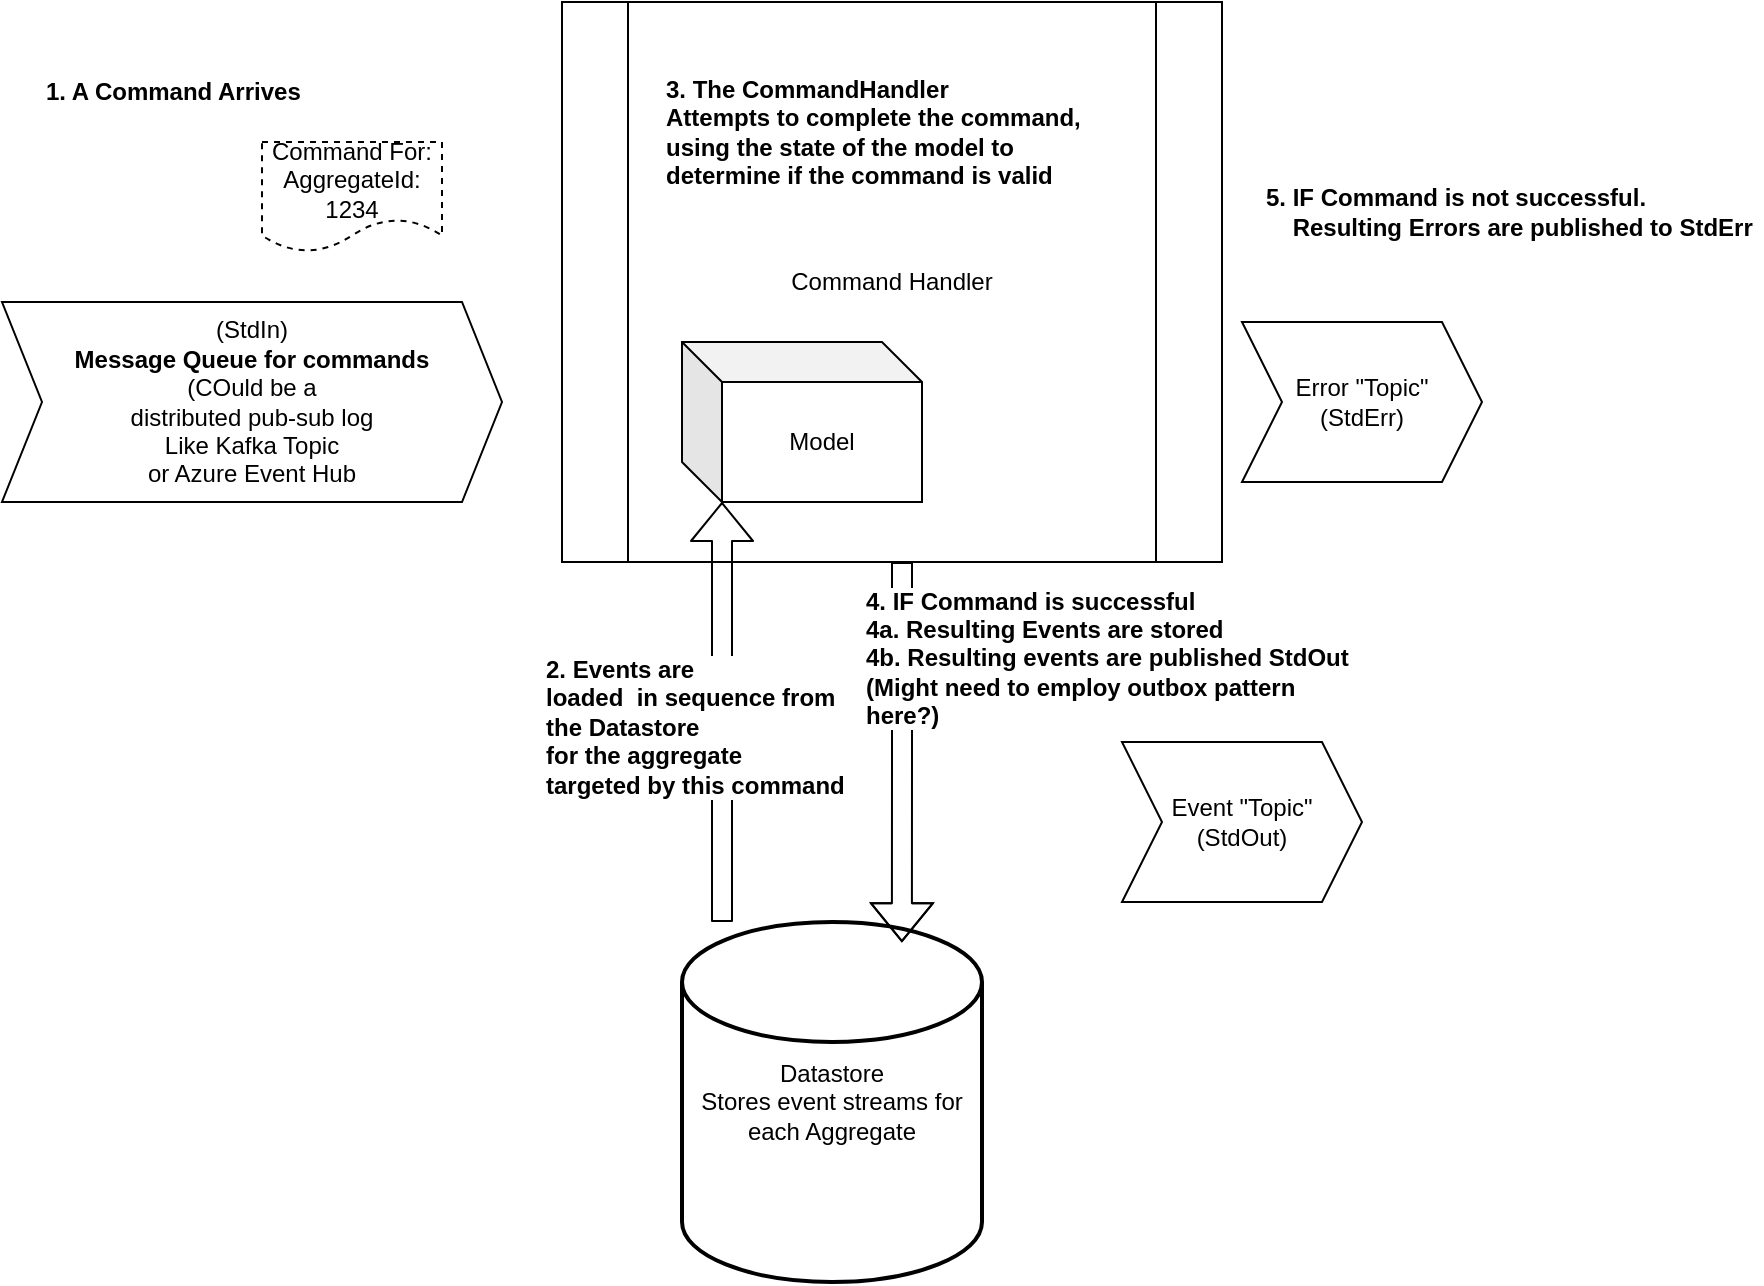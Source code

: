 <mxfile version="13.7.7" type="github">
  <diagram id="HmRcTPKVyqjC_0KcETTQ" name="Page-1">
    <mxGraphModel dx="1038" dy="688" grid="1" gridSize="10" guides="1" tooltips="1" connect="1" arrows="1" fold="1" page="1" pageScale="1" pageWidth="1100" pageHeight="850" math="0" shadow="0">
      <root>
        <mxCell id="0" />
        <mxCell id="1" parent="0" />
        <mxCell id="0ipI7xFYABci3M8fkYDs-1" value="Command Handler" style="shape=process;whiteSpace=wrap;html=1;backgroundOutline=1;" parent="1" vertex="1">
          <mxGeometry x="350" y="70" width="330" height="280" as="geometry" />
        </mxCell>
        <mxCell id="0ipI7xFYABci3M8fkYDs-2" value="Datastore&lt;br&gt;Stores event streams for &lt;br&gt;each Aggregate" style="strokeWidth=2;html=1;shape=mxgraph.flowchart.database;whiteSpace=wrap;" parent="1" vertex="1">
          <mxGeometry x="410" y="530" width="150" height="180" as="geometry" />
        </mxCell>
        <mxCell id="0ipI7xFYABci3M8fkYDs-4" value="(StdIn)&lt;b&gt;&lt;br&gt;Message Queue for commands&lt;br&gt;&lt;/b&gt;(COuld be a&lt;br&gt;distributed pub-sub log&lt;br&gt;Like Kafka Topic&lt;br&gt;or Azure Event Hub" style="shape=step;perimeter=stepPerimeter;whiteSpace=wrap;html=1;fixedSize=1;" parent="1" vertex="1">
          <mxGeometry x="70" y="220" width="250" height="100" as="geometry" />
        </mxCell>
        <mxCell id="0ipI7xFYABci3M8fkYDs-5" value="" style="shape=flexArrow;endArrow=classic;html=1;entryX=0;entryY=0;entryDx=20;entryDy=80;entryPerimeter=0;" parent="1" target="0ipI7xFYABci3M8fkYDs-8" edge="1">
          <mxGeometry width="50" height="50" relative="1" as="geometry">
            <mxPoint x="430" y="530" as="sourcePoint" />
            <mxPoint x="430" y="360" as="targetPoint" />
          </mxGeometry>
        </mxCell>
        <mxCell id="0ipI7xFYABci3M8fkYDs-6" value="Event &quot;Topic&quot;&lt;br&gt;(StdOut)" style="shape=step;perimeter=stepPerimeter;whiteSpace=wrap;html=1;fixedSize=1;" parent="1" vertex="1">
          <mxGeometry x="630" y="440" width="120" height="80" as="geometry" />
        </mxCell>
        <mxCell id="0ipI7xFYABci3M8fkYDs-7" value="Error &quot;Topic&quot;&lt;br&gt;(StdErr)" style="shape=step;perimeter=stepPerimeter;whiteSpace=wrap;html=1;fixedSize=1;" parent="1" vertex="1">
          <mxGeometry x="690" y="230" width="120" height="80" as="geometry" />
        </mxCell>
        <mxCell id="0ipI7xFYABci3M8fkYDs-8" value="Model" style="shape=cube;whiteSpace=wrap;html=1;boundedLbl=1;backgroundOutline=1;darkOpacity=0.05;darkOpacity2=0.1;" parent="1" vertex="1">
          <mxGeometry x="410" y="240" width="120" height="80" as="geometry" />
        </mxCell>
        <mxCell id="0ipI7xFYABci3M8fkYDs-10" value="&lt;b&gt;1. A Command Arrives&lt;br&gt;&lt;/b&gt;" style="text;html=1;strokeColor=none;fillColor=none;align=left;verticalAlign=middle;whiteSpace=wrap;rounded=0;" parent="1" vertex="1">
          <mxGeometry x="90" y="80" width="140" height="70" as="geometry" />
        </mxCell>
        <mxCell id="0ipI7xFYABci3M8fkYDs-11" value="Command For:&lt;br&gt;AggregateId: 1234" style="shape=document;whiteSpace=wrap;html=1;boundedLbl=1;dashed=1;" parent="1" vertex="1">
          <mxGeometry x="200" y="140" width="90" height="55" as="geometry" />
        </mxCell>
        <mxCell id="0ipI7xFYABci3M8fkYDs-12" value="&lt;b&gt;3. The CommandHandler&lt;br&gt;Attempts to complete the command, using the state of the model to determine if the command is valid&lt;br&gt;&lt;/b&gt;" style="text;html=1;strokeColor=none;fillColor=none;align=left;verticalAlign=middle;whiteSpace=wrap;rounded=0;" parent="1" vertex="1">
          <mxGeometry x="400" y="100" width="220" height="70" as="geometry" />
        </mxCell>
        <mxCell id="0ipI7xFYABci3M8fkYDs-14" value="" style="shape=flexArrow;endArrow=classic;html=1;entryX=0.733;entryY=0.056;entryDx=0;entryDy=0;entryPerimeter=0;" parent="1" target="0ipI7xFYABci3M8fkYDs-2" edge="1">
          <mxGeometry width="50" height="50" relative="1" as="geometry">
            <mxPoint x="520" y="350" as="sourcePoint" />
            <mxPoint x="240" y="440" as="targetPoint" />
            <Array as="points">
              <mxPoint x="520" y="450" />
            </Array>
          </mxGeometry>
        </mxCell>
        <mxCell id="0ipI7xFYABci3M8fkYDs-15" value="&lt;div align=&quot;left&quot;&gt;&lt;span&gt;2. Events are&lt;/span&gt;&lt;br&gt;&lt;span&gt;loaded&amp;nbsp; in sequence from &lt;/span&gt;&lt;br&gt;&lt;span&gt;the Datastore&lt;/span&gt;&lt;br&gt;&lt;span&gt;for the aggregate&lt;/span&gt;&lt;br&gt;&lt;/div&gt;&lt;div align=&quot;left&quot;&gt;&lt;span&gt;targeted by this command&lt;/span&gt;&lt;/div&gt;" style="text;whiteSpace=wrap;html=1;fontStyle=1;labelBackgroundColor=#ffffff;" parent="1" vertex="1">
          <mxGeometry x="340" y="390" width="160" height="90" as="geometry" />
        </mxCell>
        <mxCell id="0ipI7xFYABci3M8fkYDs-17" value="5. IF Command is not successful.&lt;br&gt;&amp;nbsp;&amp;nbsp;&amp;nbsp; Resulting Errors are published to StdErr" style="text;html=1;strokeColor=none;fillColor=none;align=left;verticalAlign=middle;whiteSpace=wrap;rounded=0;fontStyle=1" parent="1" vertex="1">
          <mxGeometry x="700" y="140" width="250" height="70" as="geometry" />
        </mxCell>
        <mxCell id="0ipI7xFYABci3M8fkYDs-13" value="&lt;b&gt;4. IF Command is successful&lt;br&gt;4a. Resulting Events are stored&lt;br&gt;&lt;/b&gt;&lt;div&gt;&lt;b&gt;4b. Resulting events are published StdOut&lt;/b&gt;&lt;/div&gt;&lt;div&gt;&lt;b&gt;(Might need to employ outbox pattern here?)&lt;br&gt;&lt;/b&gt;&lt;/div&gt;" style="text;html=1;strokeColor=none;fillColor=none;align=left;verticalAlign=middle;whiteSpace=wrap;rounded=0;labelBackgroundColor=#ffffff;" parent="1" vertex="1">
          <mxGeometry x="500" y="355" width="250" height="85" as="geometry" />
        </mxCell>
      </root>
    </mxGraphModel>
  </diagram>
</mxfile>
